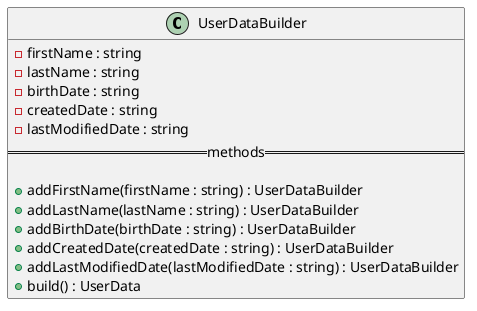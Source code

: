 @startuml UserDataBuilder Diagram
class UserDataBuilder {
  - firstName : string
  - lastName : string
  - birthDate : string
  - createdDate : string
  - lastModifiedDate : string
  ==methods==

  + addFirstName(firstName : string) : UserDataBuilder
  + addLastName(lastName : string) : UserDataBuilder
  + addBirthDate(birthDate : string) : UserDataBuilder
  + addCreatedDate(createdDate : string) : UserDataBuilder
  + addLastModifiedDate(lastModifiedDate : string) : UserDataBuilder
  + build() : UserData
}
@enduml

